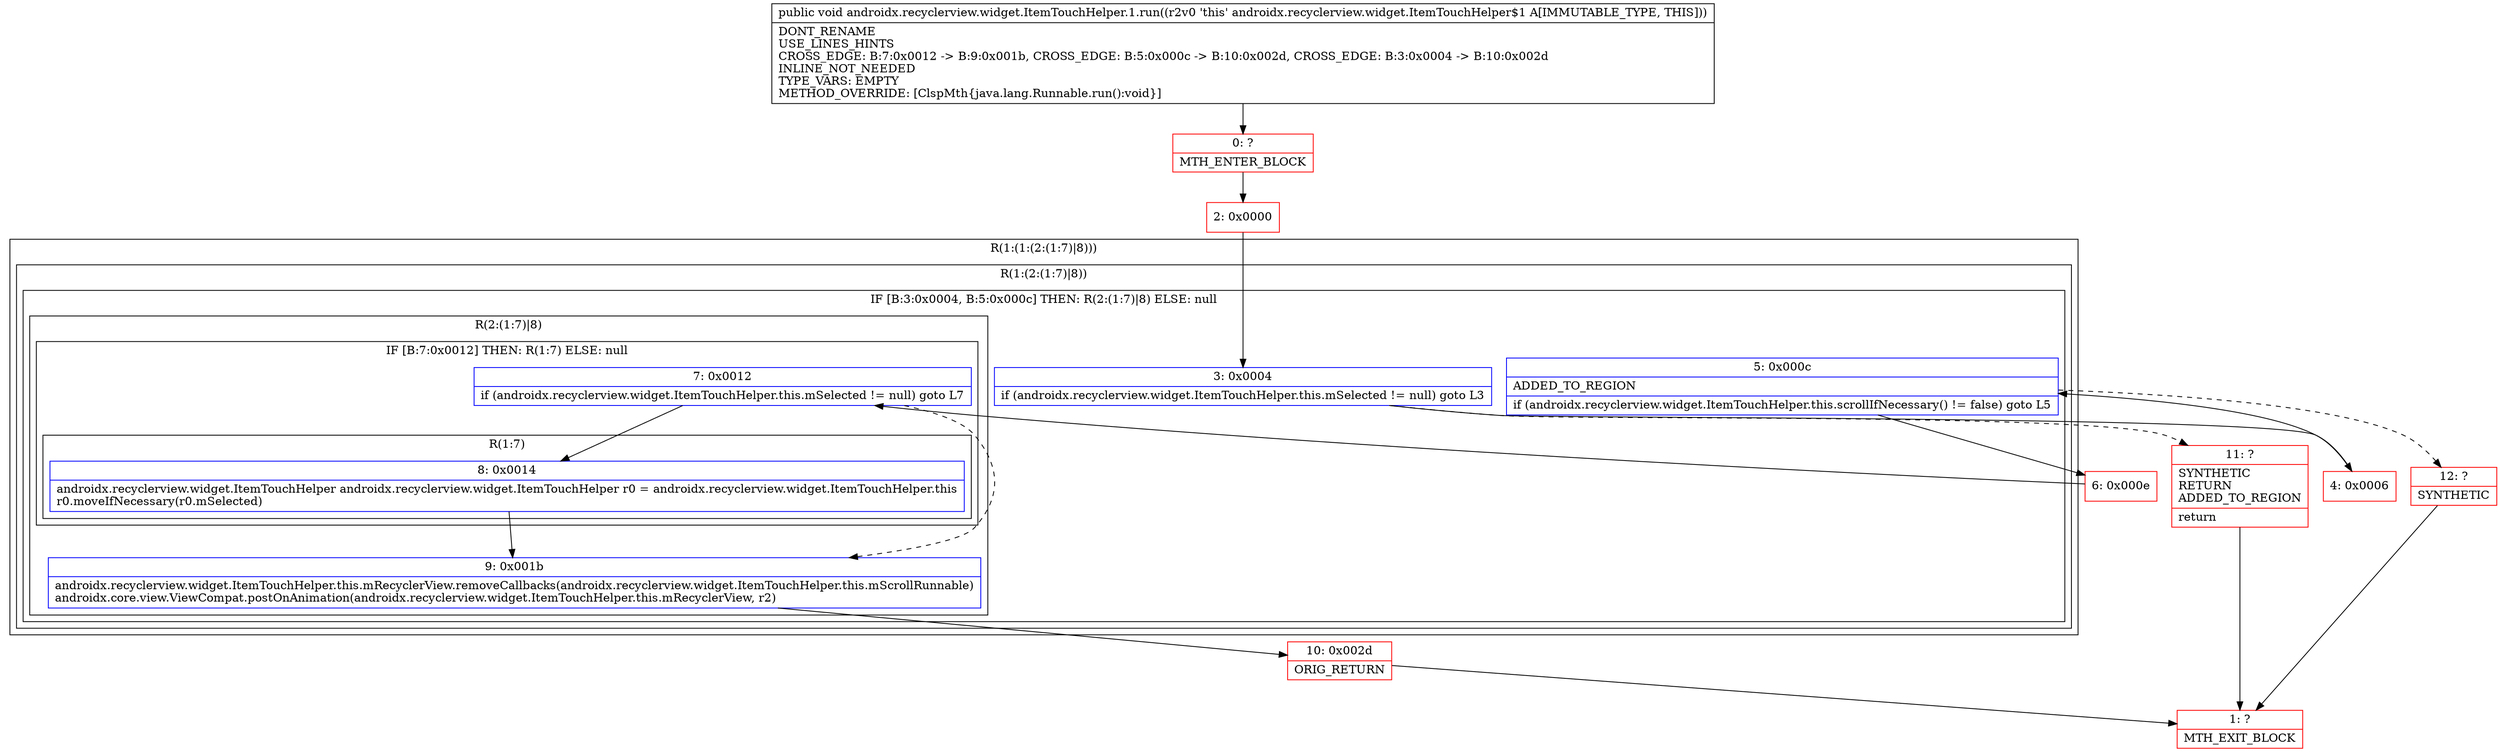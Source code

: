 digraph "CFG forandroidx.recyclerview.widget.ItemTouchHelper.1.run()V" {
subgraph cluster_Region_562497354 {
label = "R(1:(1:(2:(1:7)|8)))";
node [shape=record,color=blue];
subgraph cluster_Region_955754846 {
label = "R(1:(2:(1:7)|8))";
node [shape=record,color=blue];
subgraph cluster_IfRegion_729423680 {
label = "IF [B:3:0x0004, B:5:0x000c] THEN: R(2:(1:7)|8) ELSE: null";
node [shape=record,color=blue];
Node_3 [shape=record,label="{3\:\ 0x0004|if (androidx.recyclerview.widget.ItemTouchHelper.this.mSelected != null) goto L3\l}"];
Node_5 [shape=record,label="{5\:\ 0x000c|ADDED_TO_REGION\l|if (androidx.recyclerview.widget.ItemTouchHelper.this.scrollIfNecessary() != false) goto L5\l}"];
subgraph cluster_Region_67128452 {
label = "R(2:(1:7)|8)";
node [shape=record,color=blue];
subgraph cluster_IfRegion_488945177 {
label = "IF [B:7:0x0012] THEN: R(1:7) ELSE: null";
node [shape=record,color=blue];
Node_7 [shape=record,label="{7\:\ 0x0012|if (androidx.recyclerview.widget.ItemTouchHelper.this.mSelected != null) goto L7\l}"];
subgraph cluster_Region_1019601491 {
label = "R(1:7)";
node [shape=record,color=blue];
Node_8 [shape=record,label="{8\:\ 0x0014|androidx.recyclerview.widget.ItemTouchHelper androidx.recyclerview.widget.ItemTouchHelper r0 = androidx.recyclerview.widget.ItemTouchHelper.this\lr0.moveIfNecessary(r0.mSelected)\l}"];
}
}
Node_9 [shape=record,label="{9\:\ 0x001b|androidx.recyclerview.widget.ItemTouchHelper.this.mRecyclerView.removeCallbacks(androidx.recyclerview.widget.ItemTouchHelper.this.mScrollRunnable)\landroidx.core.view.ViewCompat.postOnAnimation(androidx.recyclerview.widget.ItemTouchHelper.this.mRecyclerView, r2)\l}"];
}
}
}
}
Node_0 [shape=record,color=red,label="{0\:\ ?|MTH_ENTER_BLOCK\l}"];
Node_2 [shape=record,color=red,label="{2\:\ 0x0000}"];
Node_4 [shape=record,color=red,label="{4\:\ 0x0006}"];
Node_6 [shape=record,color=red,label="{6\:\ 0x000e}"];
Node_10 [shape=record,color=red,label="{10\:\ 0x002d|ORIG_RETURN\l}"];
Node_1 [shape=record,color=red,label="{1\:\ ?|MTH_EXIT_BLOCK\l}"];
Node_12 [shape=record,color=red,label="{12\:\ ?|SYNTHETIC\l}"];
Node_11 [shape=record,color=red,label="{11\:\ ?|SYNTHETIC\lRETURN\lADDED_TO_REGION\l|return\l}"];
MethodNode[shape=record,label="{public void androidx.recyclerview.widget.ItemTouchHelper.1.run((r2v0 'this' androidx.recyclerview.widget.ItemTouchHelper$1 A[IMMUTABLE_TYPE, THIS]))  | DONT_RENAME\lUSE_LINES_HINTS\lCROSS_EDGE: B:7:0x0012 \-\> B:9:0x001b, CROSS_EDGE: B:5:0x000c \-\> B:10:0x002d, CROSS_EDGE: B:3:0x0004 \-\> B:10:0x002d\lINLINE_NOT_NEEDED\lTYPE_VARS: EMPTY\lMETHOD_OVERRIDE: [ClspMth\{java.lang.Runnable.run():void\}]\l}"];
MethodNode -> Node_0;Node_3 -> Node_4;
Node_3 -> Node_11[style=dashed];
Node_5 -> Node_6;
Node_5 -> Node_12[style=dashed];
Node_7 -> Node_8;
Node_7 -> Node_9[style=dashed];
Node_8 -> Node_9;
Node_9 -> Node_10;
Node_0 -> Node_2;
Node_2 -> Node_3;
Node_4 -> Node_5;
Node_6 -> Node_7;
Node_10 -> Node_1;
Node_12 -> Node_1;
Node_11 -> Node_1;
}


